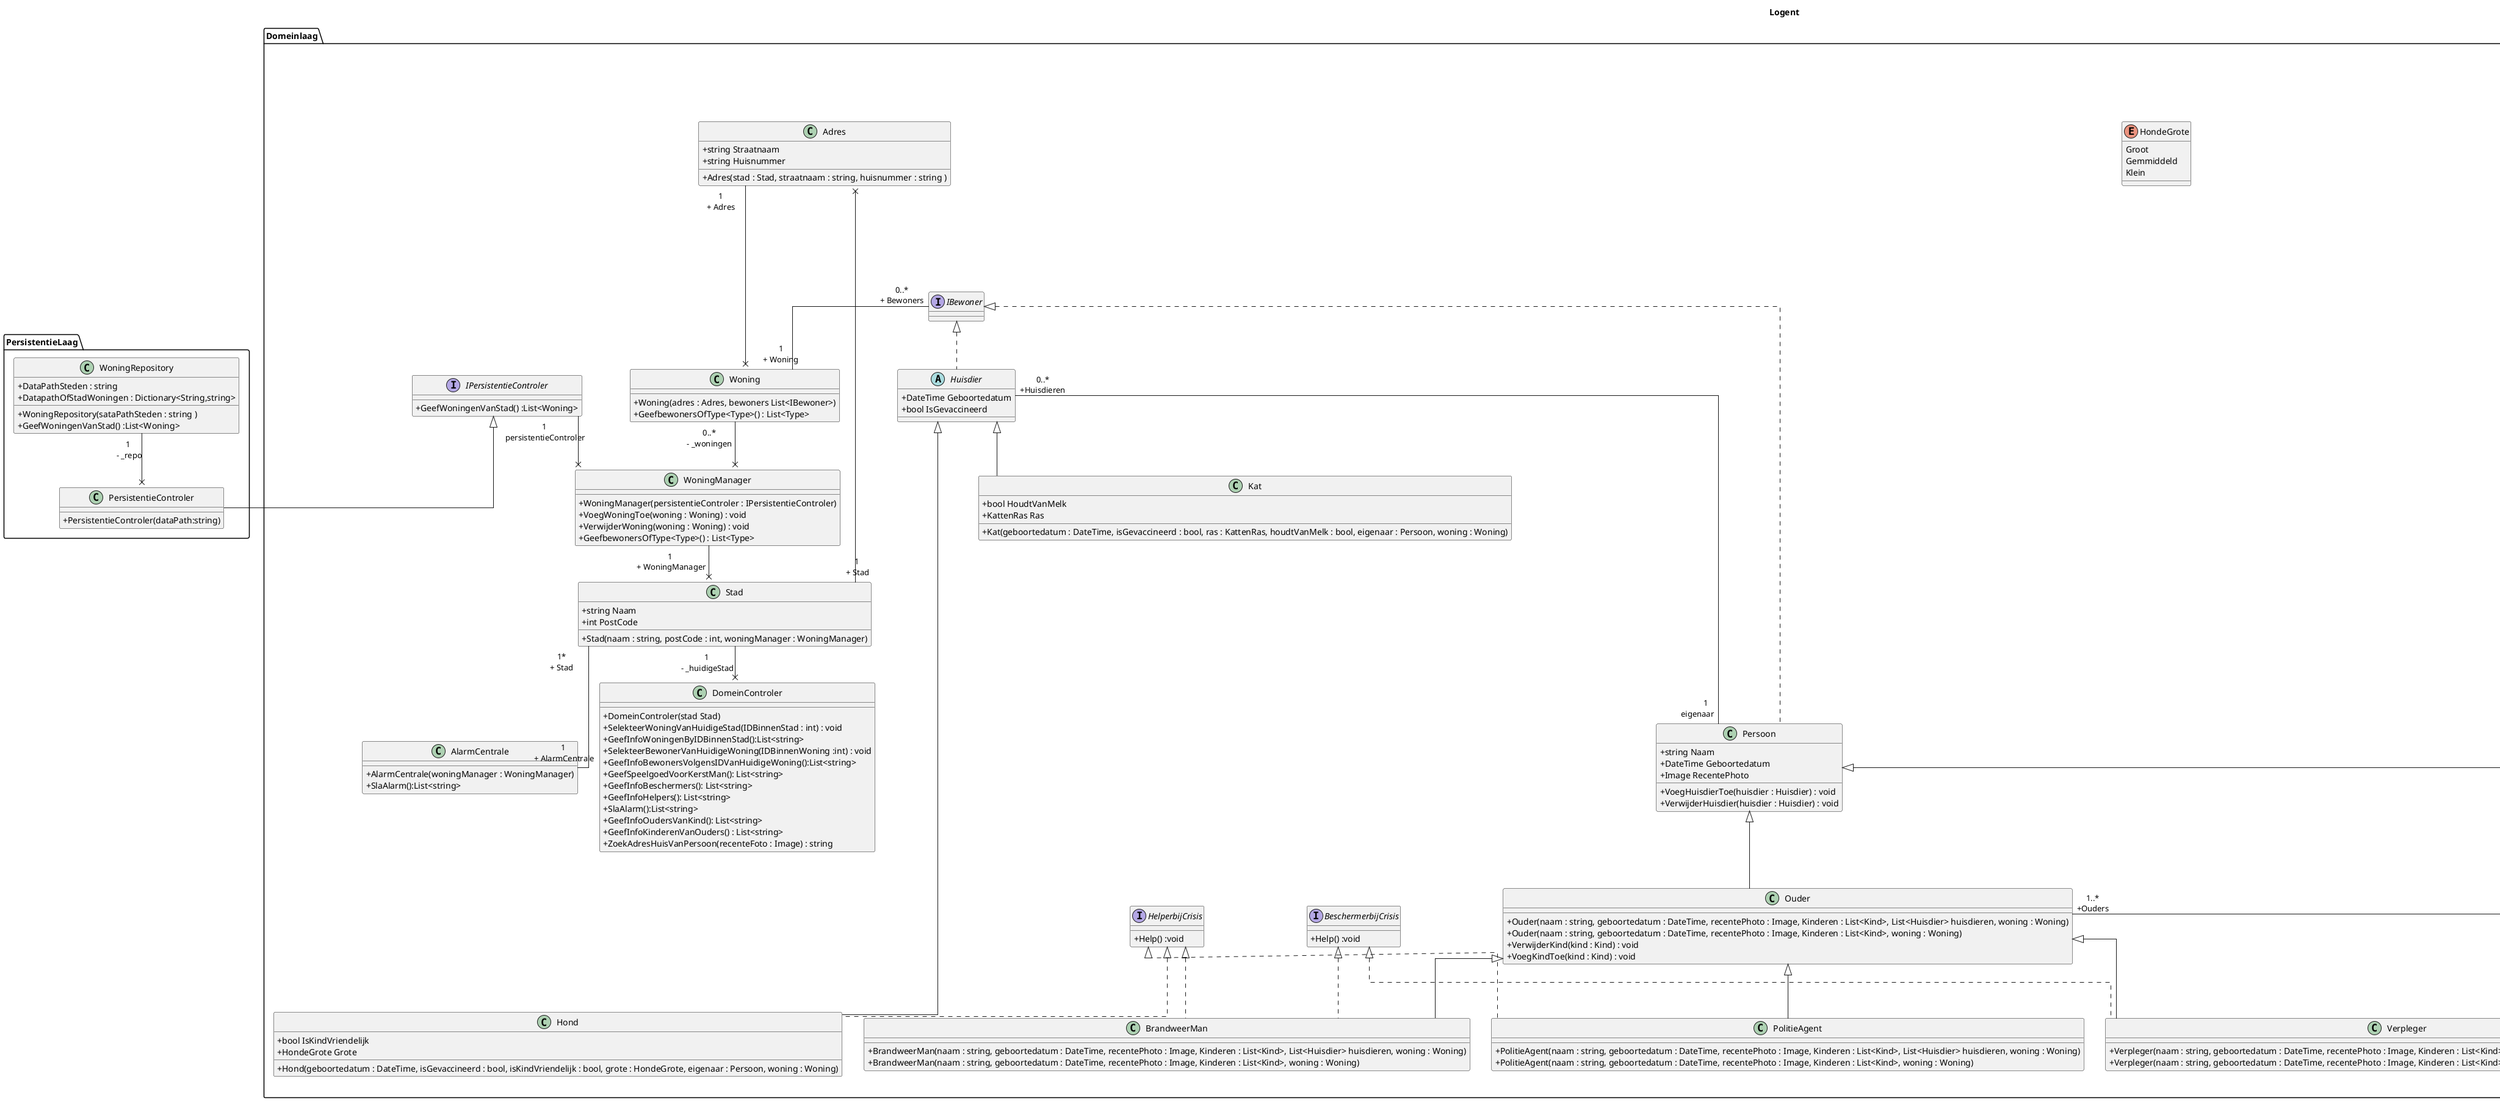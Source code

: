 @startuml Logent
skinparam classAttributeIconSize 0 
skinparam linetype ortho
title Logent
package "Domeinlaag"{
    class Persoon{
        + string Naam
        + DateTime Geboortedatum
        + Image RecentePhoto
        + VoegHuisdierToe(huisdier : Huisdier) : void
        + VerwijderHuisdier(huisdier : Huisdier) : void
        }

    class Kind{
        + string FavorieteSpeelgoed
        + Kind(naam : string, geboortedatum : DateTime, recentePhoto : Image, ouders : List<Ouder>, favorieteSpeelgoed : string, List<Huisdier> huisdieren, woning : Woning)
        + Kind(naam : string, geboortedatum : DateTime, recentePhoto : Image, Kinderen : List<Kind>, woning : Woning)
        + VoegOuderToe(ouder : Ouder) : void
        + VerwijderOuder(ouder : Ouder) : void
    }
    class Ouder{
    + Ouder(naam : string, geboortedatum : DateTime, recentePhoto : Image, Kinderen : List<Kind>, List<Huisdier> huisdieren, woning : Woning)
    + Ouder(naam : string, geboortedatum : DateTime, recentePhoto : Image, Kinderen : List<Kind>, woning : Woning)
    + VerwijderKind(kind : Kind) : void
    + VoegKindToe(kind : Kind) : void
    }

    Persoon <|-- Ouder
    Persoon <|-- Kind
    Ouder "\n1..*\n+Ouders" -- "1..* \n+kinderen" Kind


    abstract Class Huisdier{
    + DateTime Geboortedatum
    + bool IsGevaccineerd
    }
    Huisdier "0..*\n+Huisdieren" ---- "\t1\neigenaar" Persoon

    Class Kat{
    + bool HoudtVanMelk
    + KattenRas Ras
    + Kat(geboortedatum : DateTime, isGevaccineerd : bool, ras : KattenRas, houdtVanMelk : bool, eigenaar : Persoon, woning : Woning)
    
    }

    Class Hond{
    + bool IsKindVriendelijk
    + HondeGrote Grote
    + Hond(geboortedatum : DateTime, isGevaccineerd : bool, isKindVriendelijk : bool, grote : HondeGrote, eigenaar : Persoon, woning : Woning)
    }

    Enum KattenRas{
        Siamese
        MaineCoon
        Bengaalsekat
        BritseKorthaar
        NoorseBoskat
        Ragdoll
        Sphynx
        Abessijn
        ScottishFold
        RussischBlauw
        Perzischekat
        HeiligeBirmaan
        Savannahkat
        TurkseVan
        AmerikaanseKorthaar
        
    }

    Enum HondeGrote{
        Groot
        Gemmiddeld
        Klein
    }
    Huisdier <|-- Kat

    Huisdier <|-- Hond

    Interface IBewoner{

    }

    IBewoner <|.. Persoon
    IBewoner <|.. Huisdier

    class Woning{
    + Woning(adres : Adres, bewoners List<IBewoner>)
    + GeefbewonersOfType<Type>() : List<Type>
    }

    class Adres{
        + string Straatnaam
        + string Huisnummer
        + Adres(stad : Stad, straatnaam : string, huisnummer : string )
    }
    class Stad{
    + string Naam
    + int PostCode
    + Stad(naam : string, postCode : int, woningManager : WoningManager)
    }

    Class WoningManager{
    + WoningManager(persistentieControler : IPersistentieControler)
    + VoegWoningToe(woning : Woning) : void
    + VerwijderWoning(woning : Woning) : void
    + GeefbewonersOfType<Type>() : List<Type>
    }

    Adres "1\n+ Adres" ---x Woning
    Woning "0..*\n- _woningen" --x WoningManager
    WoningManager "1\n + WoningManager" --x Stad
    IBewoner "0..*\n+ Bewoners"-- "1\n+ Woning" Woning
    Adres x--"1\n + Stad" Stad


    class PolitieAgent{
    + PolitieAgent(naam : string, geboortedatum : DateTime, recentePhoto : Image, Kinderen : List<Kind>, List<Huisdier> huisdieren, woning : Woning)
    + PolitieAgent(naam : string, geboortedatum : DateTime, recentePhoto : Image, Kinderen : List<Kind>, woning : Woning)

    }

    class BrandweerMan{
    + BrandweerMan(naam : string, geboortedatum : DateTime, recentePhoto : Image, Kinderen : List<Kind>, List<Huisdier> huisdieren, woning : Woning)
    + BrandweerMan(naam : string, geboortedatum : DateTime, recentePhoto : Image, Kinderen : List<Kind>, woning : Woning)
    }

    class Verpleger{
    + Verpleger(naam : string, geboortedatum : DateTime, recentePhoto : Image, Kinderen : List<Kind>, List<Huisdier> huisdieren, woning : Woning)
   + Verpleger(naam : string, geboortedatum : DateTime, recentePhoto : Image, Kinderen : List<Kind>, woning : Woning)
    }

    Ouder <|-- Verpleger
    Ouder <|-- BrandweerMan
    Ouder <|-- PolitieAgent
    interface HelperbijCrisis{
    + Help() :void
    }

    interface BeschermerbijCrisis{
    + Help() :void
    }

    BeschermerbijCrisis <|..Verpleger
    BeschermerbijCrisis <|..BrandweerMan
    HelperbijCrisis <|..BrandweerMan
    HelperbijCrisis <|..PolitieAgent
    HelperbijCrisis <|..Hond  

   
    class AlarmCentrale{
        + AlarmCentrale(woningManager : WoningManager)
        + SlaAlarm():List<string>
    }
    Stad "1*\n+ Stad" -- "1\n + AlarmCentrale" AlarmCentrale
    Class DomeinControler{
        + DomeinControler(stad Stad)
        + SelekteerWoningVanHuidigeStad(IDBinnenStad : int) : void
        + GeefInfoWoningenByIDBinnenStad():List<string>
        + SelekteerBewonerVanHuidigeWoning(IDBinnenWoning :int) : void
        + GeefInfoBewonersVolgensIDVanHuidigeWoning():List<string>
        + GeefSpeelgoedVoorKerstMan(): List<string>
        + GeefInfoBeschermers(): List<string>
        + GeefInfoHelpers(): List<string>
        + SlaAlarm():List<string>
        + GeefInfoOudersVanKind(): List<string>
        + GeefInfoKinderenVanOuders() : List<string>
        + ZoekAdresHuisVanPersoon(recenteFoto : Image) : string
    }

    Stad "1\n - _huidigeStad" --x DomeinControler

    interface IPersistentieControler{
        + GeefWoningenVanStad() :List<Woning>
    }
    IPersistentieControler "1\n persistentieControler" --x WoningManager
}



Package "PersistentieLaag"{
Class PersistentieControler{
 + PersistentieControler(dataPath:string)
}

Class WoningRepository{
+ DataPathSteden : string
 + DatapathOfStadWoningen : Dictionary<String,string>
 + WoningRepository(sataPathSteden : string )
 + GeefWoningenVanStad() :List<Woning>
}
 WoningRepository "1\n - _repo" --x PersistentieControler
  IPersistentieControler  <|-- PersistentieControler
}

Package "utilities"{
class LogentProgramFactory{
    + CreateSystem():DomeinControler
}
}
@enduml